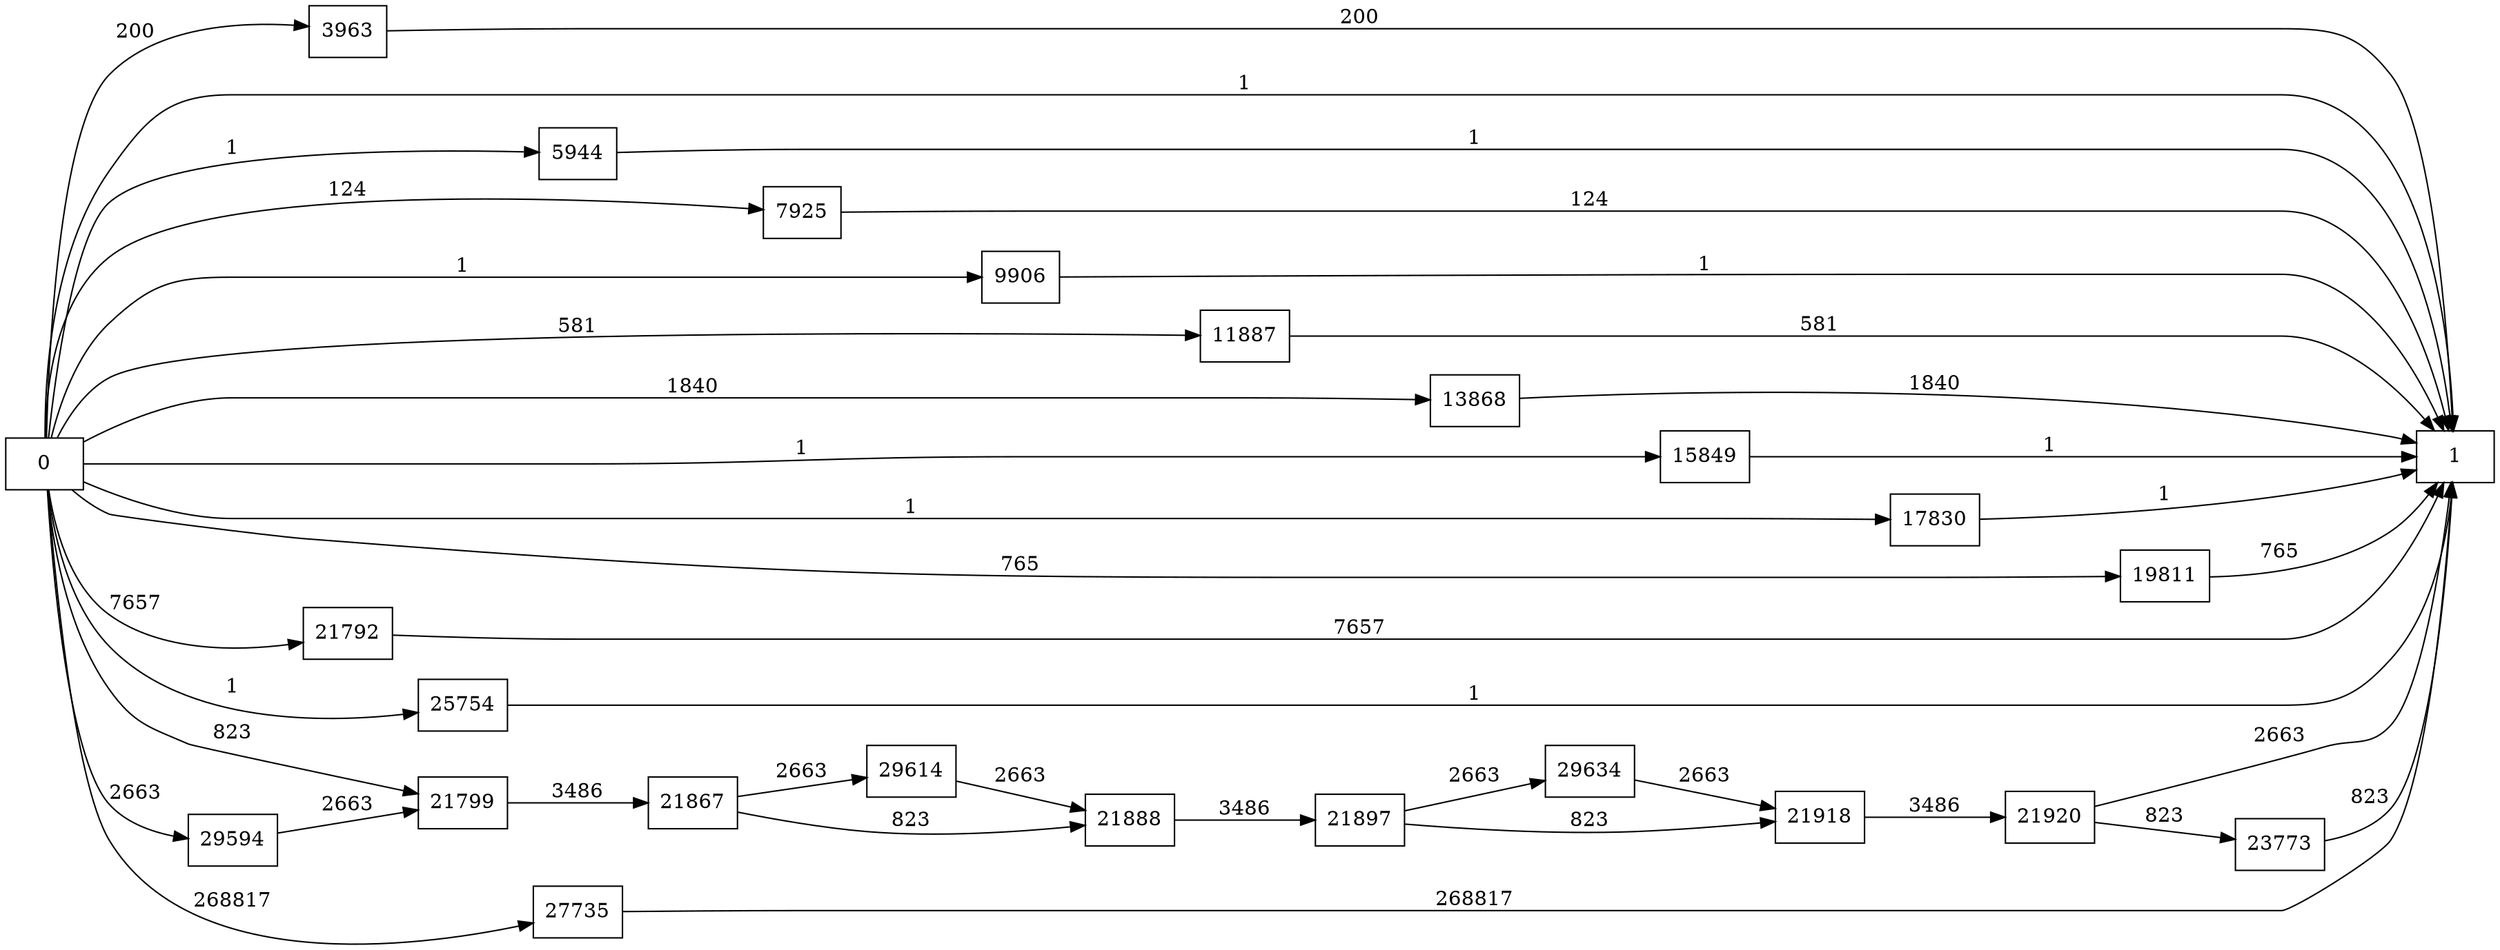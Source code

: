 digraph {
	graph [rankdir=LR]
	node [shape=rectangle]
	3963 -> 1 [label=200]
	5944 -> 1 [label=1]
	7925 -> 1 [label=124]
	9906 -> 1 [label=1]
	11887 -> 1 [label=581]
	13868 -> 1 [label=1840]
	15849 -> 1 [label=1]
	17830 -> 1 [label=1]
	19811 -> 1 [label=765]
	21792 -> 1 [label=7657]
	21799 -> 21867 [label=3486]
	21867 -> 21888 [label=823]
	21867 -> 29614 [label=2663]
	21888 -> 21897 [label=3486]
	21897 -> 21918 [label=823]
	21897 -> 29634 [label=2663]
	21918 -> 21920 [label=3486]
	21920 -> 1 [label=2663]
	21920 -> 23773 [label=823]
	23773 -> 1 [label=823]
	25754 -> 1 [label=1]
	27735 -> 1 [label=268817]
	29594 -> 21799 [label=2663]
	29614 -> 21888 [label=2663]
	29634 -> 21918 [label=2663]
	0 -> 1 [label=1]
	0 -> 3963 [label=200]
	0 -> 5944 [label=1]
	0 -> 7925 [label=124]
	0 -> 9906 [label=1]
	0 -> 11887 [label=581]
	0 -> 13868 [label=1840]
	0 -> 15849 [label=1]
	0 -> 17830 [label=1]
	0 -> 19811 [label=765]
	0 -> 21792 [label=7657]
	0 -> 21799 [label=823]
	0 -> 25754 [label=1]
	0 -> 27735 [label=268817]
	0 -> 29594 [label=2663]
}
